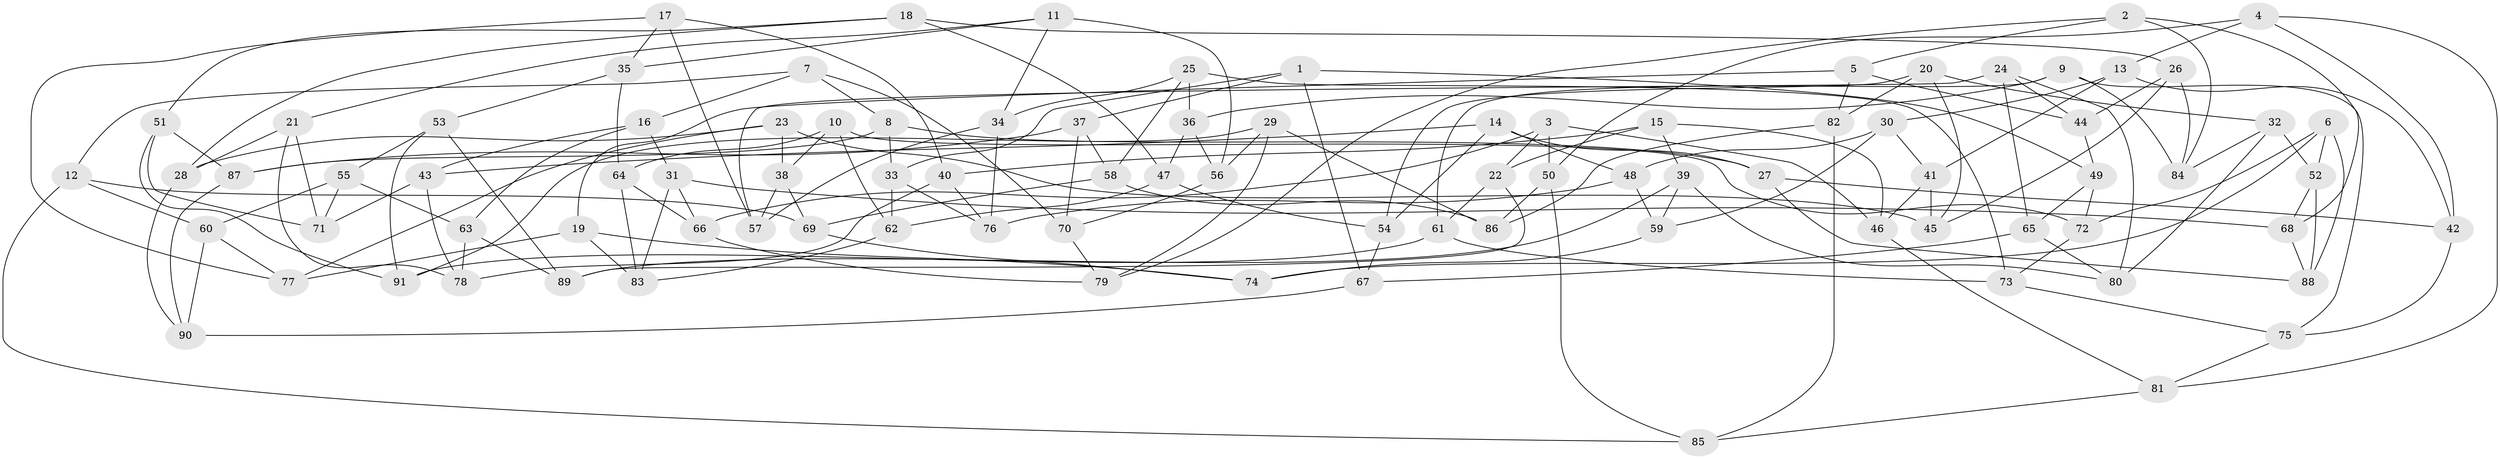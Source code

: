 // coarse degree distribution, {6: 0.3968253968253968, 4: 0.5396825396825397, 5: 0.047619047619047616, 3: 0.015873015873015872}
// Generated by graph-tools (version 1.1) at 2025/52/02/27/25 19:52:35]
// undirected, 91 vertices, 182 edges
graph export_dot {
graph [start="1"]
  node [color=gray90,style=filled];
  1;
  2;
  3;
  4;
  5;
  6;
  7;
  8;
  9;
  10;
  11;
  12;
  13;
  14;
  15;
  16;
  17;
  18;
  19;
  20;
  21;
  22;
  23;
  24;
  25;
  26;
  27;
  28;
  29;
  30;
  31;
  32;
  33;
  34;
  35;
  36;
  37;
  38;
  39;
  40;
  41;
  42;
  43;
  44;
  45;
  46;
  47;
  48;
  49;
  50;
  51;
  52;
  53;
  54;
  55;
  56;
  57;
  58;
  59;
  60;
  61;
  62;
  63;
  64;
  65;
  66;
  67;
  68;
  69;
  70;
  71;
  72;
  73;
  74;
  75;
  76;
  77;
  78;
  79;
  80;
  81;
  82;
  83;
  84;
  85;
  86;
  87;
  88;
  89;
  90;
  91;
  1 -- 37;
  1 -- 49;
  1 -- 33;
  1 -- 67;
  2 -- 5;
  2 -- 84;
  2 -- 68;
  2 -- 79;
  3 -- 50;
  3 -- 46;
  3 -- 66;
  3 -- 22;
  4 -- 42;
  4 -- 81;
  4 -- 13;
  4 -- 50;
  5 -- 82;
  5 -- 44;
  5 -- 19;
  6 -- 72;
  6 -- 88;
  6 -- 74;
  6 -- 52;
  7 -- 12;
  7 -- 16;
  7 -- 8;
  7 -- 70;
  8 -- 27;
  8 -- 33;
  8 -- 87;
  9 -- 84;
  9 -- 61;
  9 -- 75;
  9 -- 36;
  10 -- 64;
  10 -- 38;
  10 -- 72;
  10 -- 62;
  11 -- 21;
  11 -- 35;
  11 -- 56;
  11 -- 34;
  12 -- 60;
  12 -- 85;
  12 -- 69;
  13 -- 42;
  13 -- 41;
  13 -- 30;
  14 -- 43;
  14 -- 54;
  14 -- 48;
  14 -- 27;
  15 -- 39;
  15 -- 46;
  15 -- 22;
  15 -- 40;
  16 -- 63;
  16 -- 31;
  16 -- 43;
  17 -- 57;
  17 -- 35;
  17 -- 77;
  17 -- 40;
  18 -- 47;
  18 -- 51;
  18 -- 26;
  18 -- 28;
  19 -- 77;
  19 -- 83;
  19 -- 74;
  20 -- 54;
  20 -- 32;
  20 -- 82;
  20 -- 45;
  21 -- 28;
  21 -- 78;
  21 -- 71;
  22 -- 89;
  22 -- 61;
  23 -- 45;
  23 -- 38;
  23 -- 28;
  23 -- 77;
  24 -- 65;
  24 -- 57;
  24 -- 44;
  24 -- 80;
  25 -- 58;
  25 -- 73;
  25 -- 34;
  25 -- 36;
  26 -- 84;
  26 -- 44;
  26 -- 45;
  27 -- 42;
  27 -- 88;
  28 -- 90;
  29 -- 86;
  29 -- 56;
  29 -- 79;
  29 -- 91;
  30 -- 41;
  30 -- 48;
  30 -- 59;
  31 -- 83;
  31 -- 68;
  31 -- 66;
  32 -- 80;
  32 -- 84;
  32 -- 52;
  33 -- 76;
  33 -- 62;
  34 -- 57;
  34 -- 76;
  35 -- 64;
  35 -- 53;
  36 -- 47;
  36 -- 56;
  37 -- 70;
  37 -- 58;
  37 -- 87;
  38 -- 57;
  38 -- 69;
  39 -- 59;
  39 -- 80;
  39 -- 89;
  40 -- 76;
  40 -- 78;
  41 -- 45;
  41 -- 46;
  42 -- 75;
  43 -- 78;
  43 -- 71;
  44 -- 49;
  46 -- 81;
  47 -- 62;
  47 -- 54;
  48 -- 59;
  48 -- 76;
  49 -- 72;
  49 -- 65;
  50 -- 85;
  50 -- 86;
  51 -- 87;
  51 -- 71;
  51 -- 91;
  52 -- 68;
  52 -- 88;
  53 -- 55;
  53 -- 89;
  53 -- 91;
  54 -- 67;
  55 -- 63;
  55 -- 60;
  55 -- 71;
  56 -- 70;
  58 -- 69;
  58 -- 86;
  59 -- 74;
  60 -- 90;
  60 -- 77;
  61 -- 73;
  61 -- 91;
  62 -- 83;
  63 -- 89;
  63 -- 78;
  64 -- 66;
  64 -- 83;
  65 -- 67;
  65 -- 80;
  66 -- 79;
  67 -- 90;
  68 -- 88;
  69 -- 74;
  70 -- 79;
  72 -- 73;
  73 -- 75;
  75 -- 81;
  81 -- 85;
  82 -- 86;
  82 -- 85;
  87 -- 90;
}

